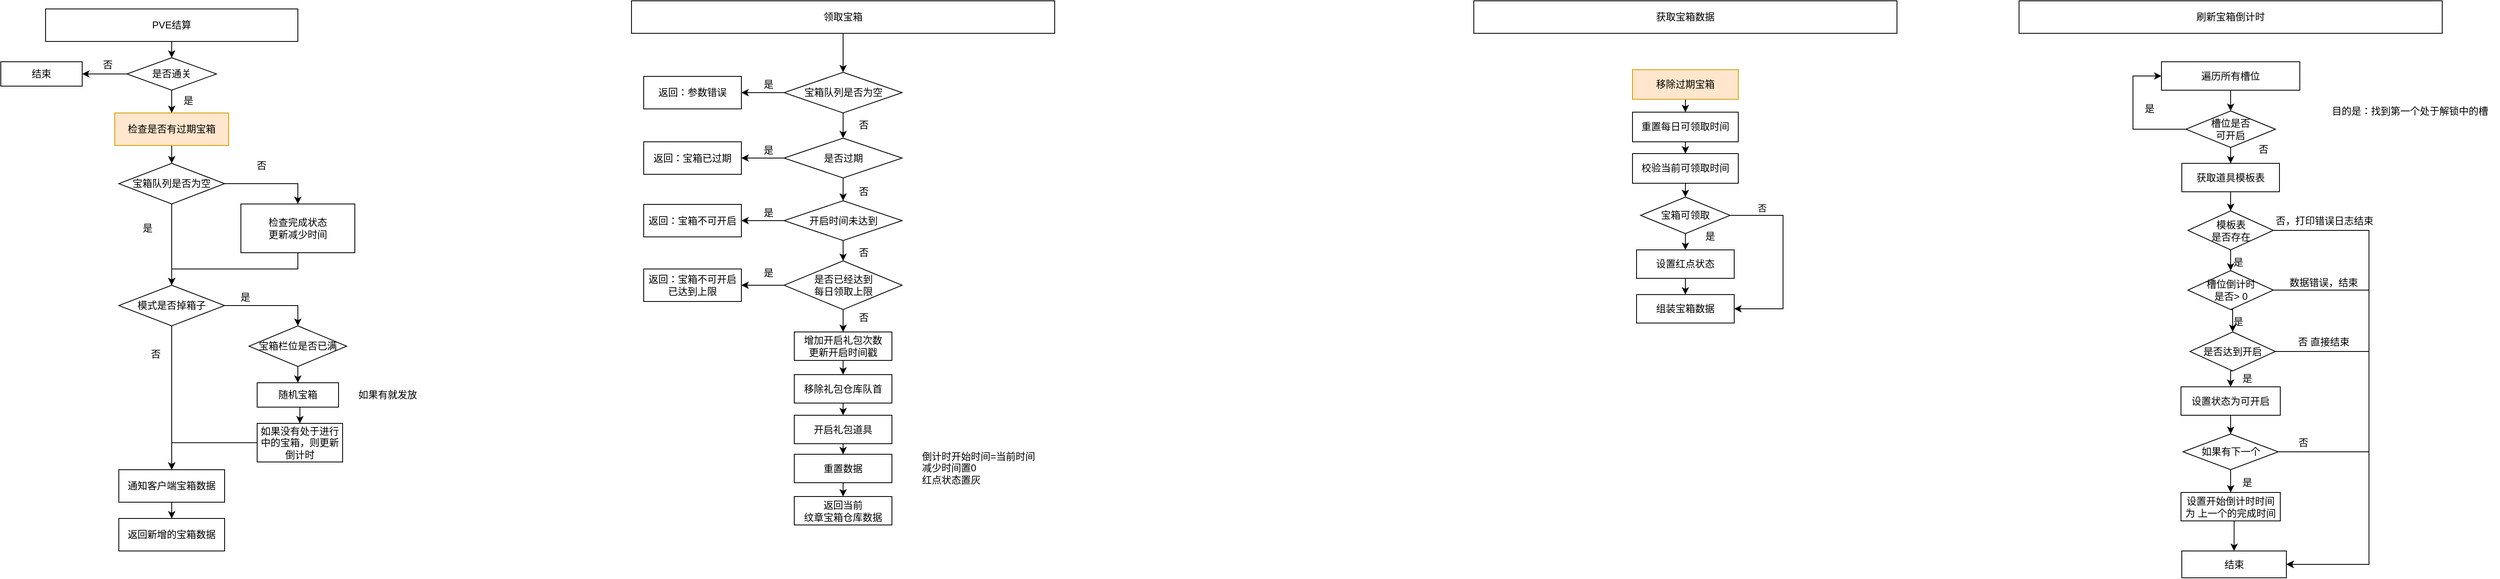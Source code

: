 <mxfile version="27.2.0">
  <diagram name="第 1 页" id="xXjs1SMjFnLauidqir4h">
    <mxGraphModel dx="1426" dy="751" grid="1" gridSize="10" guides="1" tooltips="1" connect="1" arrows="1" fold="1" page="1" pageScale="1" pageWidth="4681" pageHeight="3300" math="0" shadow="0">
      <root>
        <mxCell id="0" />
        <mxCell id="1" parent="0" />
        <mxCell id="3vJK2soGwi-nod_TVArV-18" style="edgeStyle=orthogonalEdgeStyle;rounded=0;orthogonalLoop=1;jettySize=auto;html=1;exitX=0.5;exitY=1;exitDx=0;exitDy=0;entryX=0.5;entryY=0;entryDx=0;entryDy=0;" parent="1" source="3vJK2soGwi-nod_TVArV-1" target="3vJK2soGwi-nod_TVArV-2" edge="1">
          <mxGeometry relative="1" as="geometry" />
        </mxCell>
        <mxCell id="3vJK2soGwi-nod_TVArV-1" value="PVE结算" style="rounded=0;whiteSpace=wrap;html=1;" parent="1" vertex="1">
          <mxGeometry x="255" y="120" width="310" height="40" as="geometry" />
        </mxCell>
        <mxCell id="3vJK2soGwi-nod_TVArV-17" style="edgeStyle=orthogonalEdgeStyle;rounded=0;orthogonalLoop=1;jettySize=auto;html=1;exitX=0;exitY=0.5;exitDx=0;exitDy=0;" parent="1" source="3vJK2soGwi-nod_TVArV-2" target="3vJK2soGwi-nod_TVArV-3" edge="1">
          <mxGeometry relative="1" as="geometry" />
        </mxCell>
        <mxCell id="3vJK2soGwi-nod_TVArV-22" style="edgeStyle=orthogonalEdgeStyle;rounded=0;orthogonalLoop=1;jettySize=auto;html=1;exitX=0.5;exitY=1;exitDx=0;exitDy=0;entryX=0.5;entryY=0;entryDx=0;entryDy=0;" parent="1" source="3vJK2soGwi-nod_TVArV-2" target="3vJK2soGwi-nod_TVArV-12" edge="1">
          <mxGeometry relative="1" as="geometry">
            <mxPoint x="410" y="240" as="targetPoint" />
          </mxGeometry>
        </mxCell>
        <mxCell id="3vJK2soGwi-nod_TVArV-2" value="是否通关" style="rhombus;whiteSpace=wrap;html=1;" parent="1" vertex="1">
          <mxGeometry x="355" y="180" width="110" height="40" as="geometry" />
        </mxCell>
        <mxCell id="3vJK2soGwi-nod_TVArV-3" value="结束" style="rounded=0;whiteSpace=wrap;html=1;" parent="1" vertex="1">
          <mxGeometry x="200" y="185" width="100" height="30" as="geometry" />
        </mxCell>
        <mxCell id="3vJK2soGwi-nod_TVArV-35" style="edgeStyle=orthogonalEdgeStyle;rounded=0;orthogonalLoop=1;jettySize=auto;html=1;exitX=1;exitY=0.5;exitDx=0;exitDy=0;entryX=0.5;entryY=0;entryDx=0;entryDy=0;" parent="1" source="3vJK2soGwi-nod_TVArV-8" target="3vJK2soGwi-nod_TVArV-10" edge="1">
          <mxGeometry relative="1" as="geometry" />
        </mxCell>
        <mxCell id="3vJK2soGwi-nod_TVArV-40" style="edgeStyle=orthogonalEdgeStyle;rounded=0;orthogonalLoop=1;jettySize=auto;html=1;exitX=0.5;exitY=1;exitDx=0;exitDy=0;entryX=0.5;entryY=0;entryDx=0;entryDy=0;" parent="1" source="3vJK2soGwi-nod_TVArV-8" target="3vJK2soGwi-nod_TVArV-16" edge="1">
          <mxGeometry relative="1" as="geometry" />
        </mxCell>
        <mxCell id="3vJK2soGwi-nod_TVArV-8" value="模式是否掉箱子" style="rhombus;whiteSpace=wrap;html=1;" parent="1" vertex="1">
          <mxGeometry x="345" y="460" width="130" height="50" as="geometry" />
        </mxCell>
        <mxCell id="3vJK2soGwi-nod_TVArV-38" style="edgeStyle=orthogonalEdgeStyle;rounded=0;orthogonalLoop=1;jettySize=auto;html=1;exitX=0.5;exitY=1;exitDx=0;exitDy=0;entryX=0.5;entryY=0;entryDx=0;entryDy=0;" parent="1" source="3vJK2soGwi-nod_TVArV-10" target="3vJK2soGwi-nod_TVArV-11" edge="1">
          <mxGeometry relative="1" as="geometry" />
        </mxCell>
        <mxCell id="3vJK2soGwi-nod_TVArV-10" value="宝箱栏位是否已满" style="rhombus;whiteSpace=wrap;html=1;" parent="1" vertex="1">
          <mxGeometry x="505" y="510" width="120" height="50" as="geometry" />
        </mxCell>
        <mxCell id="aFh-UL76Ssw3BHVAfv2M-2" style="edgeStyle=orthogonalEdgeStyle;rounded=0;orthogonalLoop=1;jettySize=auto;html=1;exitX=0.5;exitY=1;exitDx=0;exitDy=0;entryX=0.5;entryY=0;entryDx=0;entryDy=0;" edge="1" parent="1" source="3vJK2soGwi-nod_TVArV-11" target="aFh-UL76Ssw3BHVAfv2M-1">
          <mxGeometry relative="1" as="geometry" />
        </mxCell>
        <mxCell id="3vJK2soGwi-nod_TVArV-11" value="随机宝箱" style="rounded=0;whiteSpace=wrap;html=1;" parent="1" vertex="1">
          <mxGeometry x="515" y="580" width="100" height="30" as="geometry" />
        </mxCell>
        <mxCell id="3vJK2soGwi-nod_TVArV-28" style="edgeStyle=orthogonalEdgeStyle;rounded=0;orthogonalLoop=1;jettySize=auto;html=1;exitX=0.5;exitY=1;exitDx=0;exitDy=0;entryX=0.5;entryY=0;entryDx=0;entryDy=0;" parent="1" source="3vJK2soGwi-nod_TVArV-12" edge="1">
          <mxGeometry relative="1" as="geometry">
            <mxPoint x="410" y="310" as="targetPoint" />
          </mxGeometry>
        </mxCell>
        <mxCell id="3vJK2soGwi-nod_TVArV-12" value="检查是否有过期宝箱" style="rounded=0;whiteSpace=wrap;html=1;fillColor=#ffe6cc;strokeColor=#d79b00;" parent="1" vertex="1">
          <mxGeometry x="340" y="248" width="140" height="40" as="geometry" />
        </mxCell>
        <mxCell id="3vJK2soGwi-nod_TVArV-43" style="edgeStyle=orthogonalEdgeStyle;rounded=0;orthogonalLoop=1;jettySize=auto;html=1;exitX=0.5;exitY=1;exitDx=0;exitDy=0;" parent="1" source="3vJK2soGwi-nod_TVArV-16" target="3vJK2soGwi-nod_TVArV-21" edge="1">
          <mxGeometry relative="1" as="geometry" />
        </mxCell>
        <mxCell id="3vJK2soGwi-nod_TVArV-16" value="通知客户端宝箱数据" style="rounded=0;whiteSpace=wrap;html=1;" parent="1" vertex="1">
          <mxGeometry x="345" y="687" width="130" height="40" as="geometry" />
        </mxCell>
        <mxCell id="3vJK2soGwi-nod_TVArV-19" value="否" style="text;html=1;align=center;verticalAlign=middle;resizable=0;points=[];autosize=1;strokeColor=none;fillColor=none;" parent="1" vertex="1">
          <mxGeometry x="311" y="174" width="40" height="30" as="geometry" />
        </mxCell>
        <mxCell id="3vJK2soGwi-nod_TVArV-21" value="返回新增的宝箱数据" style="rounded=0;whiteSpace=wrap;html=1;" parent="1" vertex="1">
          <mxGeometry x="345" y="747" width="130" height="40" as="geometry" />
        </mxCell>
        <mxCell id="3vJK2soGwi-nod_TVArV-23" value="如果有就发放" style="text;html=1;align=center;verticalAlign=middle;resizable=0;points=[];autosize=1;strokeColor=none;fillColor=none;" parent="1" vertex="1">
          <mxGeometry x="625" y="580" width="100" height="30" as="geometry" />
        </mxCell>
        <mxCell id="3vJK2soGwi-nod_TVArV-24" value="是" style="text;html=1;align=center;verticalAlign=middle;resizable=0;points=[];autosize=1;strokeColor=none;fillColor=none;" parent="1" vertex="1">
          <mxGeometry x="410" y="218" width="40" height="30" as="geometry" />
        </mxCell>
        <mxCell id="3vJK2soGwi-nod_TVArV-34" style="edgeStyle=orthogonalEdgeStyle;rounded=0;orthogonalLoop=1;jettySize=auto;html=1;exitX=0.5;exitY=1;exitDx=0;exitDy=0;entryX=0.5;entryY=0;entryDx=0;entryDy=0;" parent="1" source="3vJK2soGwi-nod_TVArV-29" target="3vJK2soGwi-nod_TVArV-8" edge="1">
          <mxGeometry relative="1" as="geometry" />
        </mxCell>
        <mxCell id="3vJK2soGwi-nod_TVArV-29" value="检查完成状态&lt;div&gt;更新减少时间&lt;/div&gt;" style="rounded=0;whiteSpace=wrap;html=1;" parent="1" vertex="1">
          <mxGeometry x="495" y="360" width="140" height="60" as="geometry" />
        </mxCell>
        <mxCell id="3vJK2soGwi-nod_TVArV-32" style="edgeStyle=orthogonalEdgeStyle;rounded=0;orthogonalLoop=1;jettySize=auto;html=1;exitX=1;exitY=0.5;exitDx=0;exitDy=0;entryX=0.5;entryY=0;entryDx=0;entryDy=0;" parent="1" source="3vJK2soGwi-nod_TVArV-30" target="3vJK2soGwi-nod_TVArV-29" edge="1">
          <mxGeometry relative="1" as="geometry" />
        </mxCell>
        <mxCell id="3vJK2soGwi-nod_TVArV-33" style="edgeStyle=orthogonalEdgeStyle;rounded=0;orthogonalLoop=1;jettySize=auto;html=1;exitX=0.5;exitY=1;exitDx=0;exitDy=0;entryX=0.5;entryY=0;entryDx=0;entryDy=0;" parent="1" source="3vJK2soGwi-nod_TVArV-30" target="3vJK2soGwi-nod_TVArV-8" edge="1">
          <mxGeometry relative="1" as="geometry" />
        </mxCell>
        <mxCell id="3vJK2soGwi-nod_TVArV-30" value="宝箱队列是否为空" style="rhombus;whiteSpace=wrap;html=1;" parent="1" vertex="1">
          <mxGeometry x="345" y="310" width="130" height="50" as="geometry" />
        </mxCell>
        <mxCell id="3vJK2soGwi-nod_TVArV-36" value="否" style="text;html=1;align=center;verticalAlign=middle;resizable=0;points=[];autosize=1;strokeColor=none;fillColor=none;" parent="1" vertex="1">
          <mxGeometry x="500" y="298" width="40" height="30" as="geometry" />
        </mxCell>
        <mxCell id="3vJK2soGwi-nod_TVArV-37" value="是" style="text;html=1;align=center;verticalAlign=middle;resizable=0;points=[];autosize=1;strokeColor=none;fillColor=none;" parent="1" vertex="1">
          <mxGeometry x="360" y="375" width="40" height="30" as="geometry" />
        </mxCell>
        <mxCell id="3vJK2soGwi-nod_TVArV-41" value="是" style="text;html=1;align=center;verticalAlign=middle;resizable=0;points=[];autosize=1;strokeColor=none;fillColor=none;" parent="1" vertex="1">
          <mxGeometry x="480" y="460" width="40" height="30" as="geometry" />
        </mxCell>
        <mxCell id="3vJK2soGwi-nod_TVArV-42" value="否" style="text;html=1;align=center;verticalAlign=middle;resizable=0;points=[];autosize=1;strokeColor=none;fillColor=none;" parent="1" vertex="1">
          <mxGeometry x="370" y="530" width="40" height="30" as="geometry" />
        </mxCell>
        <mxCell id="3vJK2soGwi-nod_TVArV-44" style="edgeStyle=orthogonalEdgeStyle;rounded=0;orthogonalLoop=1;jettySize=auto;html=1;exitX=0.5;exitY=1;exitDx=0;exitDy=0;" parent="1" source="3vJK2soGwi-nod_TVArV-21" target="3vJK2soGwi-nod_TVArV-21" edge="1">
          <mxGeometry relative="1" as="geometry" />
        </mxCell>
        <mxCell id="3vJK2soGwi-nod_TVArV-62" style="edgeStyle=orthogonalEdgeStyle;rounded=0;orthogonalLoop=1;jettySize=auto;html=1;exitX=0.5;exitY=1;exitDx=0;exitDy=0;entryX=0.5;entryY=0;entryDx=0;entryDy=0;" parent="1" source="3vJK2soGwi-nod_TVArV-45" target="3vJK2soGwi-nod_TVArV-47" edge="1">
          <mxGeometry relative="1" as="geometry" />
        </mxCell>
        <mxCell id="3vJK2soGwi-nod_TVArV-45" value="领取宝箱" style="rounded=0;whiteSpace=wrap;html=1;" parent="1" vertex="1">
          <mxGeometry x="975" y="110" width="520" height="40" as="geometry" />
        </mxCell>
        <mxCell id="3vJK2soGwi-nod_TVArV-63" style="edgeStyle=orthogonalEdgeStyle;rounded=0;orthogonalLoop=1;jettySize=auto;html=1;exitX=0;exitY=0.5;exitDx=0;exitDy=0;" parent="1" source="3vJK2soGwi-nod_TVArV-47" target="3vJK2soGwi-nod_TVArV-49" edge="1">
          <mxGeometry relative="1" as="geometry" />
        </mxCell>
        <mxCell id="3vJK2soGwi-nod_TVArV-67" style="edgeStyle=orthogonalEdgeStyle;rounded=0;orthogonalLoop=1;jettySize=auto;html=1;exitX=0.5;exitY=1;exitDx=0;exitDy=0;entryX=0.5;entryY=0;entryDx=0;entryDy=0;" parent="1" source="3vJK2soGwi-nod_TVArV-47" target="3vJK2soGwi-nod_TVArV-50" edge="1">
          <mxGeometry relative="1" as="geometry" />
        </mxCell>
        <mxCell id="3vJK2soGwi-nod_TVArV-47" value="宝箱队列是否为空" style="rhombus;whiteSpace=wrap;html=1;" parent="1" vertex="1">
          <mxGeometry x="1162.5" y="198" width="145" height="50" as="geometry" />
        </mxCell>
        <mxCell id="3vJK2soGwi-nod_TVArV-49" value="返回：参数错误" style="rounded=0;whiteSpace=wrap;html=1;" parent="1" vertex="1">
          <mxGeometry x="990" y="203" width="120" height="40" as="geometry" />
        </mxCell>
        <mxCell id="3vJK2soGwi-nod_TVArV-64" style="edgeStyle=orthogonalEdgeStyle;rounded=0;orthogonalLoop=1;jettySize=auto;html=1;exitX=0;exitY=0.5;exitDx=0;exitDy=0;entryX=1;entryY=0.5;entryDx=0;entryDy=0;" parent="1" source="3vJK2soGwi-nod_TVArV-50" target="3vJK2soGwi-nod_TVArV-51" edge="1">
          <mxGeometry relative="1" as="geometry" />
        </mxCell>
        <mxCell id="3vJK2soGwi-nod_TVArV-68" style="edgeStyle=orthogonalEdgeStyle;rounded=0;orthogonalLoop=1;jettySize=auto;html=1;exitX=0.5;exitY=1;exitDx=0;exitDy=0;entryX=0.5;entryY=0;entryDx=0;entryDy=0;" parent="1" source="3vJK2soGwi-nod_TVArV-50" target="3vJK2soGwi-nod_TVArV-52" edge="1">
          <mxGeometry relative="1" as="geometry" />
        </mxCell>
        <mxCell id="3vJK2soGwi-nod_TVArV-50" value="是否过期" style="rhombus;whiteSpace=wrap;html=1;" parent="1" vertex="1">
          <mxGeometry x="1162.5" y="279" width="145" height="49" as="geometry" />
        </mxCell>
        <mxCell id="3vJK2soGwi-nod_TVArV-51" value="返回：宝箱已过期" style="rounded=0;whiteSpace=wrap;html=1;" parent="1" vertex="1">
          <mxGeometry x="990" y="283.5" width="120" height="40" as="geometry" />
        </mxCell>
        <mxCell id="3vJK2soGwi-nod_TVArV-65" style="edgeStyle=orthogonalEdgeStyle;rounded=0;orthogonalLoop=1;jettySize=auto;html=1;exitX=0;exitY=0.5;exitDx=0;exitDy=0;entryX=1;entryY=0.5;entryDx=0;entryDy=0;" parent="1" source="3vJK2soGwi-nod_TVArV-52" target="3vJK2soGwi-nod_TVArV-53" edge="1">
          <mxGeometry relative="1" as="geometry" />
        </mxCell>
        <mxCell id="3vJK2soGwi-nod_TVArV-69" style="edgeStyle=orthogonalEdgeStyle;rounded=0;orthogonalLoop=1;jettySize=auto;html=1;exitX=0.5;exitY=1;exitDx=0;exitDy=0;" parent="1" source="3vJK2soGwi-nod_TVArV-52" target="3vJK2soGwi-nod_TVArV-54" edge="1">
          <mxGeometry relative="1" as="geometry" />
        </mxCell>
        <mxCell id="3vJK2soGwi-nod_TVArV-52" value="开启时间未达到" style="rhombus;whiteSpace=wrap;html=1;" parent="1" vertex="1">
          <mxGeometry x="1162.5" y="356" width="145" height="49" as="geometry" />
        </mxCell>
        <mxCell id="3vJK2soGwi-nod_TVArV-53" value="返回：宝箱不可开启" style="rounded=0;whiteSpace=wrap;html=1;" parent="1" vertex="1">
          <mxGeometry x="990" y="360.5" width="120" height="40" as="geometry" />
        </mxCell>
        <mxCell id="3vJK2soGwi-nod_TVArV-66" style="edgeStyle=orthogonalEdgeStyle;rounded=0;orthogonalLoop=1;jettySize=auto;html=1;exitX=0;exitY=0.5;exitDx=0;exitDy=0;entryX=1;entryY=0.5;entryDx=0;entryDy=0;" parent="1" source="3vJK2soGwi-nod_TVArV-54" target="3vJK2soGwi-nod_TVArV-55" edge="1">
          <mxGeometry relative="1" as="geometry" />
        </mxCell>
        <mxCell id="3vJK2soGwi-nod_TVArV-70" value="" style="edgeStyle=orthogonalEdgeStyle;rounded=0;orthogonalLoop=1;jettySize=auto;html=1;" parent="1" source="3vJK2soGwi-nod_TVArV-54" target="3vJK2soGwi-nod_TVArV-60" edge="1">
          <mxGeometry relative="1" as="geometry" />
        </mxCell>
        <mxCell id="3vJK2soGwi-nod_TVArV-54" value="是否已经达到&lt;div&gt;每日领取上限&lt;/div&gt;" style="rhombus;whiteSpace=wrap;html=1;" parent="1" vertex="1">
          <mxGeometry x="1162.5" y="430" width="145" height="60" as="geometry" />
        </mxCell>
        <mxCell id="3vJK2soGwi-nod_TVArV-55" value="返回：宝箱不可开启&lt;div&gt;已达到上限&lt;/div&gt;" style="rounded=0;whiteSpace=wrap;html=1;" parent="1" vertex="1">
          <mxGeometry x="990" y="440" width="120" height="40" as="geometry" />
        </mxCell>
        <mxCell id="3vJK2soGwi-nod_TVArV-73" style="edgeStyle=orthogonalEdgeStyle;rounded=0;orthogonalLoop=1;jettySize=auto;html=1;exitX=0.5;exitY=1;exitDx=0;exitDy=0;entryX=0.5;entryY=0;entryDx=0;entryDy=0;" parent="1" source="3vJK2soGwi-nod_TVArV-56" target="3vJK2soGwi-nod_TVArV-58" edge="1">
          <mxGeometry relative="1" as="geometry" />
        </mxCell>
        <mxCell id="3vJK2soGwi-nod_TVArV-56" value="开启礼包道具" style="rounded=0;whiteSpace=wrap;html=1;" parent="1" vertex="1">
          <mxGeometry x="1175" y="620" width="120" height="35" as="geometry" />
        </mxCell>
        <mxCell id="3vJK2soGwi-nod_TVArV-72" style="edgeStyle=orthogonalEdgeStyle;rounded=0;orthogonalLoop=1;jettySize=auto;html=1;exitX=0.5;exitY=1;exitDx=0;exitDy=0;entryX=0.5;entryY=0;entryDx=0;entryDy=0;" parent="1" source="3vJK2soGwi-nod_TVArV-57" target="3vJK2soGwi-nod_TVArV-56" edge="1">
          <mxGeometry relative="1" as="geometry" />
        </mxCell>
        <mxCell id="3vJK2soGwi-nod_TVArV-57" value="移除礼包仓库队首" style="rounded=0;whiteSpace=wrap;html=1;" parent="1" vertex="1">
          <mxGeometry x="1175" y="570" width="120" height="35" as="geometry" />
        </mxCell>
        <mxCell id="3vJK2soGwi-nod_TVArV-74" style="edgeStyle=orthogonalEdgeStyle;rounded=0;orthogonalLoop=1;jettySize=auto;html=1;exitX=0.5;exitY=1;exitDx=0;exitDy=0;entryX=0.5;entryY=0;entryDx=0;entryDy=0;" parent="1" source="3vJK2soGwi-nod_TVArV-58" target="3vJK2soGwi-nod_TVArV-61" edge="1">
          <mxGeometry relative="1" as="geometry" />
        </mxCell>
        <mxCell id="3vJK2soGwi-nod_TVArV-58" value="重置数据" style="rounded=0;whiteSpace=wrap;html=1;" parent="1" vertex="1">
          <mxGeometry x="1175" y="668" width="120" height="35" as="geometry" />
        </mxCell>
        <mxCell id="3vJK2soGwi-nod_TVArV-59" value="倒计时开始时间=当前时间&lt;div&gt;减少时间置0&lt;/div&gt;&lt;div&gt;红点状态置灰&lt;/div&gt;" style="text;html=1;align=left;verticalAlign=middle;resizable=0;points=[];autosize=1;strokeColor=none;fillColor=none;" parent="1" vertex="1">
          <mxGeometry x="1330" y="655" width="160" height="60" as="geometry" />
        </mxCell>
        <mxCell id="3vJK2soGwi-nod_TVArV-71" style="edgeStyle=orthogonalEdgeStyle;rounded=0;orthogonalLoop=1;jettySize=auto;html=1;exitX=0.5;exitY=1;exitDx=0;exitDy=0;entryX=0.5;entryY=0;entryDx=0;entryDy=0;" parent="1" source="3vJK2soGwi-nod_TVArV-60" target="3vJK2soGwi-nod_TVArV-57" edge="1">
          <mxGeometry relative="1" as="geometry" />
        </mxCell>
        <mxCell id="3vJK2soGwi-nod_TVArV-60" value="增加开启礼包次数&lt;div&gt;更新开启时间戳&lt;/div&gt;" style="rounded=0;whiteSpace=wrap;html=1;" parent="1" vertex="1">
          <mxGeometry x="1175" y="517.5" width="120" height="35" as="geometry" />
        </mxCell>
        <mxCell id="3vJK2soGwi-nod_TVArV-61" value="返回当前&lt;div&gt;纹章宝箱&lt;span style=&quot;background-color: transparent; color: light-dark(rgb(0, 0, 0), rgb(255, 255, 255));&quot;&gt;仓库数据&lt;/span&gt;&lt;/div&gt;" style="rounded=0;whiteSpace=wrap;html=1;" parent="1" vertex="1">
          <mxGeometry x="1175" y="720" width="120" height="35" as="geometry" />
        </mxCell>
        <mxCell id="3vJK2soGwi-nod_TVArV-75" value="是" style="text;html=1;align=center;verticalAlign=middle;resizable=0;points=[];autosize=1;strokeColor=none;fillColor=none;" parent="1" vertex="1">
          <mxGeometry x="1122.5" y="198" width="40" height="30" as="geometry" />
        </mxCell>
        <mxCell id="3vJK2soGwi-nod_TVArV-76" value="是" style="text;html=1;align=center;verticalAlign=middle;resizable=0;points=[];autosize=1;strokeColor=none;fillColor=none;" parent="1" vertex="1">
          <mxGeometry x="1122.5" y="279" width="40" height="30" as="geometry" />
        </mxCell>
        <mxCell id="3vJK2soGwi-nod_TVArV-77" value="是" style="text;html=1;align=center;verticalAlign=middle;resizable=0;points=[];autosize=1;strokeColor=none;fillColor=none;" parent="1" vertex="1">
          <mxGeometry x="1122.5" y="356" width="40" height="30" as="geometry" />
        </mxCell>
        <mxCell id="3vJK2soGwi-nod_TVArV-78" value="是" style="text;html=1;align=center;verticalAlign=middle;resizable=0;points=[];autosize=1;strokeColor=none;fillColor=none;" parent="1" vertex="1">
          <mxGeometry x="1122.5" y="430" width="40" height="30" as="geometry" />
        </mxCell>
        <mxCell id="3vJK2soGwi-nod_TVArV-79" value="否" style="text;html=1;align=center;verticalAlign=middle;resizable=0;points=[];autosize=1;strokeColor=none;fillColor=none;" parent="1" vertex="1">
          <mxGeometry x="1240" y="248" width="40" height="30" as="geometry" />
        </mxCell>
        <mxCell id="3vJK2soGwi-nod_TVArV-80" value="否" style="text;html=1;align=center;verticalAlign=middle;resizable=0;points=[];autosize=1;strokeColor=none;fillColor=none;" parent="1" vertex="1">
          <mxGeometry x="1240" y="330" width="40" height="30" as="geometry" />
        </mxCell>
        <mxCell id="3vJK2soGwi-nod_TVArV-81" value="否" style="text;html=1;align=center;verticalAlign=middle;resizable=0;points=[];autosize=1;strokeColor=none;fillColor=none;" parent="1" vertex="1">
          <mxGeometry x="1240" y="405" width="40" height="30" as="geometry" />
        </mxCell>
        <mxCell id="3vJK2soGwi-nod_TVArV-82" value="否" style="text;html=1;align=center;verticalAlign=middle;resizable=0;points=[];autosize=1;strokeColor=none;fillColor=none;" parent="1" vertex="1">
          <mxGeometry x="1240" y="485" width="40" height="30" as="geometry" />
        </mxCell>
        <mxCell id="3vJK2soGwi-nod_TVArV-83" value="获取宝箱数据" style="rounded=0;whiteSpace=wrap;html=1;" parent="1" vertex="1">
          <mxGeometry x="2010" y="110" width="520" height="40" as="geometry" />
        </mxCell>
        <mxCell id="3vJK2soGwi-nod_TVArV-111" style="edgeStyle=orthogonalEdgeStyle;rounded=0;orthogonalLoop=1;jettySize=auto;html=1;exitX=0.5;exitY=1;exitDx=0;exitDy=0;entryX=0.5;entryY=0;entryDx=0;entryDy=0;" parent="1" source="3vJK2soGwi-nod_TVArV-87" target="3vJK2soGwi-nod_TVArV-110" edge="1">
          <mxGeometry relative="1" as="geometry" />
        </mxCell>
        <mxCell id="3vJK2soGwi-nod_TVArV-87" value="移除过期宝箱" style="rounded=0;whiteSpace=wrap;html=1;fillColor=#ffe6cc;strokeColor=#d79b00;" parent="1" vertex="1">
          <mxGeometry x="2205" y="194.75" width="130" height="36.5" as="geometry" />
        </mxCell>
        <mxCell id="3vJK2soGwi-nod_TVArV-93" style="edgeStyle=orthogonalEdgeStyle;rounded=0;orthogonalLoop=1;jettySize=auto;html=1;exitX=0.5;exitY=1;exitDx=0;exitDy=0;entryX=0.5;entryY=0;entryDx=0;entryDy=0;" parent="1" source="3vJK2soGwi-nod_TVArV-88" target="3vJK2soGwi-nod_TVArV-89" edge="1">
          <mxGeometry relative="1" as="geometry" />
        </mxCell>
        <mxCell id="3vJK2soGwi-nod_TVArV-88" value="校验当前可领取时间" style="rounded=0;whiteSpace=wrap;html=1;" parent="1" vertex="1">
          <mxGeometry x="2205" y="298" width="130" height="36.5" as="geometry" />
        </mxCell>
        <mxCell id="3vJK2soGwi-nod_TVArV-95" style="edgeStyle=orthogonalEdgeStyle;rounded=0;orthogonalLoop=1;jettySize=auto;html=1;exitX=0.5;exitY=1;exitDx=0;exitDy=0;entryX=0.5;entryY=0;entryDx=0;entryDy=0;" parent="1" target="3vJK2soGwi-nod_TVArV-90" edge="1">
          <mxGeometry relative="1" as="geometry">
            <mxPoint x="2270" y="381.5" as="sourcePoint" />
          </mxGeometry>
        </mxCell>
        <mxCell id="3vJK2soGwi-nod_TVArV-97" style="edgeStyle=orthogonalEdgeStyle;rounded=0;orthogonalLoop=1;jettySize=auto;html=1;exitX=1;exitY=0.5;exitDx=0;exitDy=0;entryX=1;entryY=0.5;entryDx=0;entryDy=0;" parent="1" source="3vJK2soGwi-nod_TVArV-89" target="3vJK2soGwi-nod_TVArV-91" edge="1">
          <mxGeometry relative="1" as="geometry">
            <Array as="points">
              <mxPoint x="2390" y="374.5" />
              <mxPoint x="2390" y="489.5" />
            </Array>
          </mxGeometry>
        </mxCell>
        <mxCell id="3vJK2soGwi-nod_TVArV-98" value="否" style="edgeLabel;html=1;align=center;verticalAlign=middle;resizable=0;points=[];" parent="3vJK2soGwi-nod_TVArV-97" vertex="1" connectable="0">
          <mxGeometry x="-0.675" y="10" relative="1" as="geometry">
            <mxPoint y="1" as="offset" />
          </mxGeometry>
        </mxCell>
        <mxCell id="3vJK2soGwi-nod_TVArV-89" value="宝箱可领取" style="rhombus;whiteSpace=wrap;html=1;" parent="1" vertex="1">
          <mxGeometry x="2215" y="351.5" width="110" height="45" as="geometry" />
        </mxCell>
        <mxCell id="3vJK2soGwi-nod_TVArV-96" style="edgeStyle=orthogonalEdgeStyle;rounded=0;orthogonalLoop=1;jettySize=auto;html=1;exitX=0.5;exitY=1;exitDx=0;exitDy=0;entryX=0.5;entryY=0;entryDx=0;entryDy=0;" parent="1" source="3vJK2soGwi-nod_TVArV-90" target="3vJK2soGwi-nod_TVArV-91" edge="1">
          <mxGeometry relative="1" as="geometry" />
        </mxCell>
        <mxCell id="3vJK2soGwi-nod_TVArV-90" value="设置红点状态" style="rounded=0;whiteSpace=wrap;html=1;" parent="1" vertex="1">
          <mxGeometry x="2210" y="416.5" width="120" height="35" as="geometry" />
        </mxCell>
        <mxCell id="3vJK2soGwi-nod_TVArV-91" value="组装宝箱数据" style="rounded=0;whiteSpace=wrap;html=1;" parent="1" vertex="1">
          <mxGeometry x="2210" y="471.5" width="120" height="35" as="geometry" />
        </mxCell>
        <mxCell id="3vJK2soGwi-nod_TVArV-99" value="是" style="text;html=1;align=center;verticalAlign=middle;resizable=0;points=[];autosize=1;strokeColor=none;fillColor=none;" parent="1" vertex="1">
          <mxGeometry x="2280" y="384.5" width="40" height="30" as="geometry" />
        </mxCell>
        <mxCell id="3vJK2soGwi-nod_TVArV-112" style="edgeStyle=orthogonalEdgeStyle;rounded=0;orthogonalLoop=1;jettySize=auto;html=1;exitX=0.5;exitY=1;exitDx=0;exitDy=0;entryX=0.5;entryY=0;entryDx=0;entryDy=0;" parent="1" source="3vJK2soGwi-nod_TVArV-110" target="3vJK2soGwi-nod_TVArV-88" edge="1">
          <mxGeometry relative="1" as="geometry" />
        </mxCell>
        <mxCell id="3vJK2soGwi-nod_TVArV-110" value="重置每日可领取时间" style="rounded=0;whiteSpace=wrap;html=1;" parent="1" vertex="1">
          <mxGeometry x="2205" y="247" width="130" height="36.5" as="geometry" />
        </mxCell>
        <mxCell id="aFh-UL76Ssw3BHVAfv2M-4" value="" style="edgeStyle=orthogonalEdgeStyle;rounded=0;orthogonalLoop=1;jettySize=auto;html=1;" edge="1" parent="1" source="aFh-UL76Ssw3BHVAfv2M-1" target="3vJK2soGwi-nod_TVArV-16">
          <mxGeometry relative="1" as="geometry" />
        </mxCell>
        <mxCell id="aFh-UL76Ssw3BHVAfv2M-1" value="如果没有处于进行中的宝箱，则更新倒计时" style="rounded=0;whiteSpace=wrap;html=1;" vertex="1" parent="1">
          <mxGeometry x="515" y="630" width="105" height="47.5" as="geometry" />
        </mxCell>
        <mxCell id="aFh-UL76Ssw3BHVAfv2M-5" value="刷新宝箱倒计时" style="rounded=0;whiteSpace=wrap;html=1;" vertex="1" parent="1">
          <mxGeometry x="2680" y="110" width="520" height="40" as="geometry" />
        </mxCell>
        <mxCell id="aFh-UL76Ssw3BHVAfv2M-19" style="edgeStyle=orthogonalEdgeStyle;rounded=0;orthogonalLoop=1;jettySize=auto;html=1;exitX=0.5;exitY=1;exitDx=0;exitDy=0;entryX=0.5;entryY=0;entryDx=0;entryDy=0;" edge="1" parent="1" source="aFh-UL76Ssw3BHVAfv2M-6" target="aFh-UL76Ssw3BHVAfv2M-7">
          <mxGeometry relative="1" as="geometry" />
        </mxCell>
        <mxCell id="aFh-UL76Ssw3BHVAfv2M-6" value="遍历所有槽位" style="rounded=0;whiteSpace=wrap;html=1;" vertex="1" parent="1">
          <mxGeometry x="2855" y="185" width="170" height="35" as="geometry" />
        </mxCell>
        <mxCell id="aFh-UL76Ssw3BHVAfv2M-20" style="edgeStyle=orthogonalEdgeStyle;rounded=0;orthogonalLoop=1;jettySize=auto;html=1;exitX=0.5;exitY=1;exitDx=0;exitDy=0;" edge="1" parent="1" source="aFh-UL76Ssw3BHVAfv2M-7" target="aFh-UL76Ssw3BHVAfv2M-9">
          <mxGeometry relative="1" as="geometry" />
        </mxCell>
        <mxCell id="aFh-UL76Ssw3BHVAfv2M-22" style="edgeStyle=orthogonalEdgeStyle;rounded=0;orthogonalLoop=1;jettySize=auto;html=1;exitX=0;exitY=0.5;exitDx=0;exitDy=0;entryX=0;entryY=0.5;entryDx=0;entryDy=0;" edge="1" parent="1" source="aFh-UL76Ssw3BHVAfv2M-7" target="aFh-UL76Ssw3BHVAfv2M-6">
          <mxGeometry relative="1" as="geometry">
            <Array as="points">
              <mxPoint x="2820" y="268" />
              <mxPoint x="2820" y="203" />
            </Array>
          </mxGeometry>
        </mxCell>
        <mxCell id="aFh-UL76Ssw3BHVAfv2M-7" value="槽位是否&lt;div&gt;可开启&lt;/div&gt;" style="rhombus;whiteSpace=wrap;html=1;" vertex="1" parent="1">
          <mxGeometry x="2885" y="245.5" width="110" height="45" as="geometry" />
        </mxCell>
        <mxCell id="aFh-UL76Ssw3BHVAfv2M-26" style="edgeStyle=orthogonalEdgeStyle;rounded=0;orthogonalLoop=1;jettySize=auto;html=1;exitX=0.5;exitY=1;exitDx=0;exitDy=0;entryX=0.5;entryY=0;entryDx=0;entryDy=0;" edge="1" parent="1" source="aFh-UL76Ssw3BHVAfv2M-9" target="aFh-UL76Ssw3BHVAfv2M-10">
          <mxGeometry relative="1" as="geometry" />
        </mxCell>
        <mxCell id="aFh-UL76Ssw3BHVAfv2M-9" value="获取道具模板表" style="rounded=0;whiteSpace=wrap;html=1;" vertex="1" parent="1">
          <mxGeometry x="2880" y="310" width="120" height="35" as="geometry" />
        </mxCell>
        <mxCell id="aFh-UL76Ssw3BHVAfv2M-27" style="edgeStyle=orthogonalEdgeStyle;rounded=0;orthogonalLoop=1;jettySize=auto;html=1;exitX=0.5;exitY=1;exitDx=0;exitDy=0;entryX=0.5;entryY=0;entryDx=0;entryDy=0;" edge="1" parent="1" source="aFh-UL76Ssw3BHVAfv2M-10" target="aFh-UL76Ssw3BHVAfv2M-11">
          <mxGeometry relative="1" as="geometry" />
        </mxCell>
        <mxCell id="aFh-UL76Ssw3BHVAfv2M-28" style="edgeStyle=orthogonalEdgeStyle;rounded=0;orthogonalLoop=1;jettySize=auto;html=1;exitX=1;exitY=0.5;exitDx=0;exitDy=0;entryX=1;entryY=0.5;entryDx=0;entryDy=0;" edge="1" parent="1" source="aFh-UL76Ssw3BHVAfv2M-10" target="aFh-UL76Ssw3BHVAfv2M-29">
          <mxGeometry relative="1" as="geometry">
            <mxPoint x="3240" y="410" as="targetPoint" />
            <Array as="points">
              <mxPoint x="3110" y="393" />
              <mxPoint x="3110" y="804" />
            </Array>
          </mxGeometry>
        </mxCell>
        <mxCell id="aFh-UL76Ssw3BHVAfv2M-10" value="模板表&lt;div&gt;是否存在&lt;/div&gt;" style="rhombus;whiteSpace=wrap;html=1;" vertex="1" parent="1">
          <mxGeometry x="2887.5" y="368.5" width="105" height="48" as="geometry" />
        </mxCell>
        <mxCell id="aFh-UL76Ssw3BHVAfv2M-32" style="edgeStyle=orthogonalEdgeStyle;rounded=0;orthogonalLoop=1;jettySize=auto;html=1;exitX=0.5;exitY=1;exitDx=0;exitDy=0;entryX=0.5;entryY=0;entryDx=0;entryDy=0;" edge="1" parent="1" source="aFh-UL76Ssw3BHVAfv2M-11" target="aFh-UL76Ssw3BHVAfv2M-14">
          <mxGeometry relative="1" as="geometry" />
        </mxCell>
        <mxCell id="aFh-UL76Ssw3BHVAfv2M-34" style="edgeStyle=orthogonalEdgeStyle;rounded=0;orthogonalLoop=1;jettySize=auto;html=1;entryX=1;entryY=0.5;entryDx=0;entryDy=0;" edge="1" parent="1" source="aFh-UL76Ssw3BHVAfv2M-11" target="aFh-UL76Ssw3BHVAfv2M-29">
          <mxGeometry relative="1" as="geometry">
            <Array as="points">
              <mxPoint x="3110" y="466" />
              <mxPoint x="3110" y="804" />
            </Array>
          </mxGeometry>
        </mxCell>
        <mxCell id="aFh-UL76Ssw3BHVAfv2M-11" value="槽位倒计时&lt;div&gt;是否&amp;gt; 0&lt;/div&gt;" style="rhombus;whiteSpace=wrap;html=1;" vertex="1" parent="1">
          <mxGeometry x="2887.5" y="442" width="105" height="48" as="geometry" />
        </mxCell>
        <mxCell id="aFh-UL76Ssw3BHVAfv2M-36" style="edgeStyle=orthogonalEdgeStyle;rounded=0;orthogonalLoop=1;jettySize=auto;html=1;exitX=0.5;exitY=1;exitDx=0;exitDy=0;entryX=0.5;entryY=0;entryDx=0;entryDy=0;" edge="1" parent="1" source="aFh-UL76Ssw3BHVAfv2M-14" target="aFh-UL76Ssw3BHVAfv2M-15">
          <mxGeometry relative="1" as="geometry" />
        </mxCell>
        <mxCell id="aFh-UL76Ssw3BHVAfv2M-37" style="edgeStyle=orthogonalEdgeStyle;rounded=0;orthogonalLoop=1;jettySize=auto;html=1;exitX=1;exitY=0.5;exitDx=0;exitDy=0;entryX=1;entryY=0.5;entryDx=0;entryDy=0;" edge="1" parent="1" source="aFh-UL76Ssw3BHVAfv2M-14" target="aFh-UL76Ssw3BHVAfv2M-29">
          <mxGeometry relative="1" as="geometry">
            <Array as="points">
              <mxPoint x="3110" y="542" />
              <mxPoint x="3110" y="804" />
            </Array>
          </mxGeometry>
        </mxCell>
        <mxCell id="aFh-UL76Ssw3BHVAfv2M-14" value="是否达到开启" style="rhombus;whiteSpace=wrap;html=1;" vertex="1" parent="1">
          <mxGeometry x="2890" y="517.5" width="105" height="48" as="geometry" />
        </mxCell>
        <mxCell id="aFh-UL76Ssw3BHVAfv2M-40" style="edgeStyle=orthogonalEdgeStyle;rounded=0;orthogonalLoop=1;jettySize=auto;html=1;exitX=0.5;exitY=1;exitDx=0;exitDy=0;entryX=0.5;entryY=0;entryDx=0;entryDy=0;" edge="1" parent="1" source="aFh-UL76Ssw3BHVAfv2M-15" target="aFh-UL76Ssw3BHVAfv2M-17">
          <mxGeometry relative="1" as="geometry" />
        </mxCell>
        <mxCell id="aFh-UL76Ssw3BHVAfv2M-15" value="设置状态为可开启" style="rounded=0;whiteSpace=wrap;html=1;" vertex="1" parent="1">
          <mxGeometry x="2879" y="585" width="122" height="35" as="geometry" />
        </mxCell>
        <mxCell id="aFh-UL76Ssw3BHVAfv2M-41" style="edgeStyle=orthogonalEdgeStyle;rounded=0;orthogonalLoop=1;jettySize=auto;html=1;exitX=0.5;exitY=1;exitDx=0;exitDy=0;" edge="1" parent="1" source="aFh-UL76Ssw3BHVAfv2M-17" target="aFh-UL76Ssw3BHVAfv2M-18">
          <mxGeometry relative="1" as="geometry" />
        </mxCell>
        <mxCell id="aFh-UL76Ssw3BHVAfv2M-42" style="edgeStyle=orthogonalEdgeStyle;rounded=0;orthogonalLoop=1;jettySize=auto;html=1;exitX=1;exitY=0.5;exitDx=0;exitDy=0;entryX=1;entryY=0.5;entryDx=0;entryDy=0;" edge="1" parent="1" source="aFh-UL76Ssw3BHVAfv2M-17" target="aFh-UL76Ssw3BHVAfv2M-29">
          <mxGeometry relative="1" as="geometry">
            <Array as="points">
              <mxPoint x="3110" y="665" />
              <mxPoint x="3110" y="804" />
            </Array>
          </mxGeometry>
        </mxCell>
        <mxCell id="aFh-UL76Ssw3BHVAfv2M-17" value="如果有下一个" style="rhombus;whiteSpace=wrap;html=1;" vertex="1" parent="1">
          <mxGeometry x="2881.5" y="643" width="117" height="44" as="geometry" />
        </mxCell>
        <mxCell id="aFh-UL76Ssw3BHVAfv2M-45" style="edgeStyle=orthogonalEdgeStyle;rounded=0;orthogonalLoop=1;jettySize=auto;html=1;exitX=0.5;exitY=1;exitDx=0;exitDy=0;entryX=0.5;entryY=0;entryDx=0;entryDy=0;" edge="1" parent="1" source="aFh-UL76Ssw3BHVAfv2M-18" target="aFh-UL76Ssw3BHVAfv2M-29">
          <mxGeometry relative="1" as="geometry" />
        </mxCell>
        <mxCell id="aFh-UL76Ssw3BHVAfv2M-18" value="设置开始倒计时时间&lt;div&gt;为 上一个的完成时间&lt;/div&gt;" style="rounded=0;whiteSpace=wrap;html=1;" vertex="1" parent="1">
          <mxGeometry x="2879" y="715" width="122" height="35" as="geometry" />
        </mxCell>
        <mxCell id="aFh-UL76Ssw3BHVAfv2M-23" value="是" style="text;html=1;align=center;verticalAlign=middle;resizable=0;points=[];autosize=1;strokeColor=none;fillColor=none;" vertex="1" parent="1">
          <mxGeometry x="2820" y="228" width="40" height="30" as="geometry" />
        </mxCell>
        <mxCell id="aFh-UL76Ssw3BHVAfv2M-24" value="否" style="text;html=1;align=center;verticalAlign=middle;resizable=0;points=[];autosize=1;strokeColor=none;fillColor=none;" vertex="1" parent="1">
          <mxGeometry x="2960" y="278" width="40" height="30" as="geometry" />
        </mxCell>
        <mxCell id="aFh-UL76Ssw3BHVAfv2M-25" value="目的是：找到第一个处于解锁中的槽" style="text;html=1;align=center;verticalAlign=middle;resizable=0;points=[];autosize=1;strokeColor=none;fillColor=none;" vertex="1" parent="1">
          <mxGeometry x="3050" y="231.25" width="220" height="30" as="geometry" />
        </mxCell>
        <mxCell id="aFh-UL76Ssw3BHVAfv2M-29" value="结束" style="whiteSpace=wrap;html=1;" vertex="1" parent="1">
          <mxGeometry x="2880" y="787" width="128.5" height="33" as="geometry" />
        </mxCell>
        <mxCell id="aFh-UL76Ssw3BHVAfv2M-30" value="否，打印错误日志结束" style="text;html=1;align=center;verticalAlign=middle;resizable=0;points=[];autosize=1;strokeColor=none;fillColor=none;" vertex="1" parent="1">
          <mxGeometry x="2985" y="365.5" width="140" height="30" as="geometry" />
        </mxCell>
        <mxCell id="aFh-UL76Ssw3BHVAfv2M-31" value="是" style="text;html=1;align=center;verticalAlign=middle;resizable=0;points=[];autosize=1;strokeColor=none;fillColor=none;" vertex="1" parent="1">
          <mxGeometry x="2928.5" y="416.5" width="40" height="30" as="geometry" />
        </mxCell>
        <mxCell id="aFh-UL76Ssw3BHVAfv2M-33" value="是" style="text;html=1;align=center;verticalAlign=middle;resizable=0;points=[];autosize=1;strokeColor=none;fillColor=none;" vertex="1" parent="1">
          <mxGeometry x="2928.5" y="490" width="40" height="30" as="geometry" />
        </mxCell>
        <mxCell id="aFh-UL76Ssw3BHVAfv2M-35" value="数据错误，结束" style="text;html=1;align=center;verticalAlign=middle;resizable=0;points=[];autosize=1;strokeColor=none;fillColor=none;" vertex="1" parent="1">
          <mxGeometry x="2998.5" y="442" width="110" height="30" as="geometry" />
        </mxCell>
        <mxCell id="aFh-UL76Ssw3BHVAfv2M-38" value="是" style="text;html=1;align=center;verticalAlign=middle;resizable=0;points=[];autosize=1;strokeColor=none;fillColor=none;" vertex="1" parent="1">
          <mxGeometry x="2940" y="560" width="40" height="30" as="geometry" />
        </mxCell>
        <mxCell id="aFh-UL76Ssw3BHVAfv2M-39" value="否 直接结束" style="text;html=1;align=center;verticalAlign=middle;resizable=0;points=[];autosize=1;strokeColor=none;fillColor=none;" vertex="1" parent="1">
          <mxGeometry x="3008.5" y="515" width="90" height="30" as="geometry" />
        </mxCell>
        <mxCell id="aFh-UL76Ssw3BHVAfv2M-43" value="否" style="text;html=1;align=center;verticalAlign=middle;resizable=0;points=[];autosize=1;strokeColor=none;fillColor=none;" vertex="1" parent="1">
          <mxGeometry x="3008.5" y="638.75" width="40" height="30" as="geometry" />
        </mxCell>
        <mxCell id="aFh-UL76Ssw3BHVAfv2M-44" value="是" style="text;html=1;align=center;verticalAlign=middle;resizable=0;points=[];autosize=1;strokeColor=none;fillColor=none;" vertex="1" parent="1">
          <mxGeometry x="2940" y="688" width="40" height="30" as="geometry" />
        </mxCell>
      </root>
    </mxGraphModel>
  </diagram>
</mxfile>
